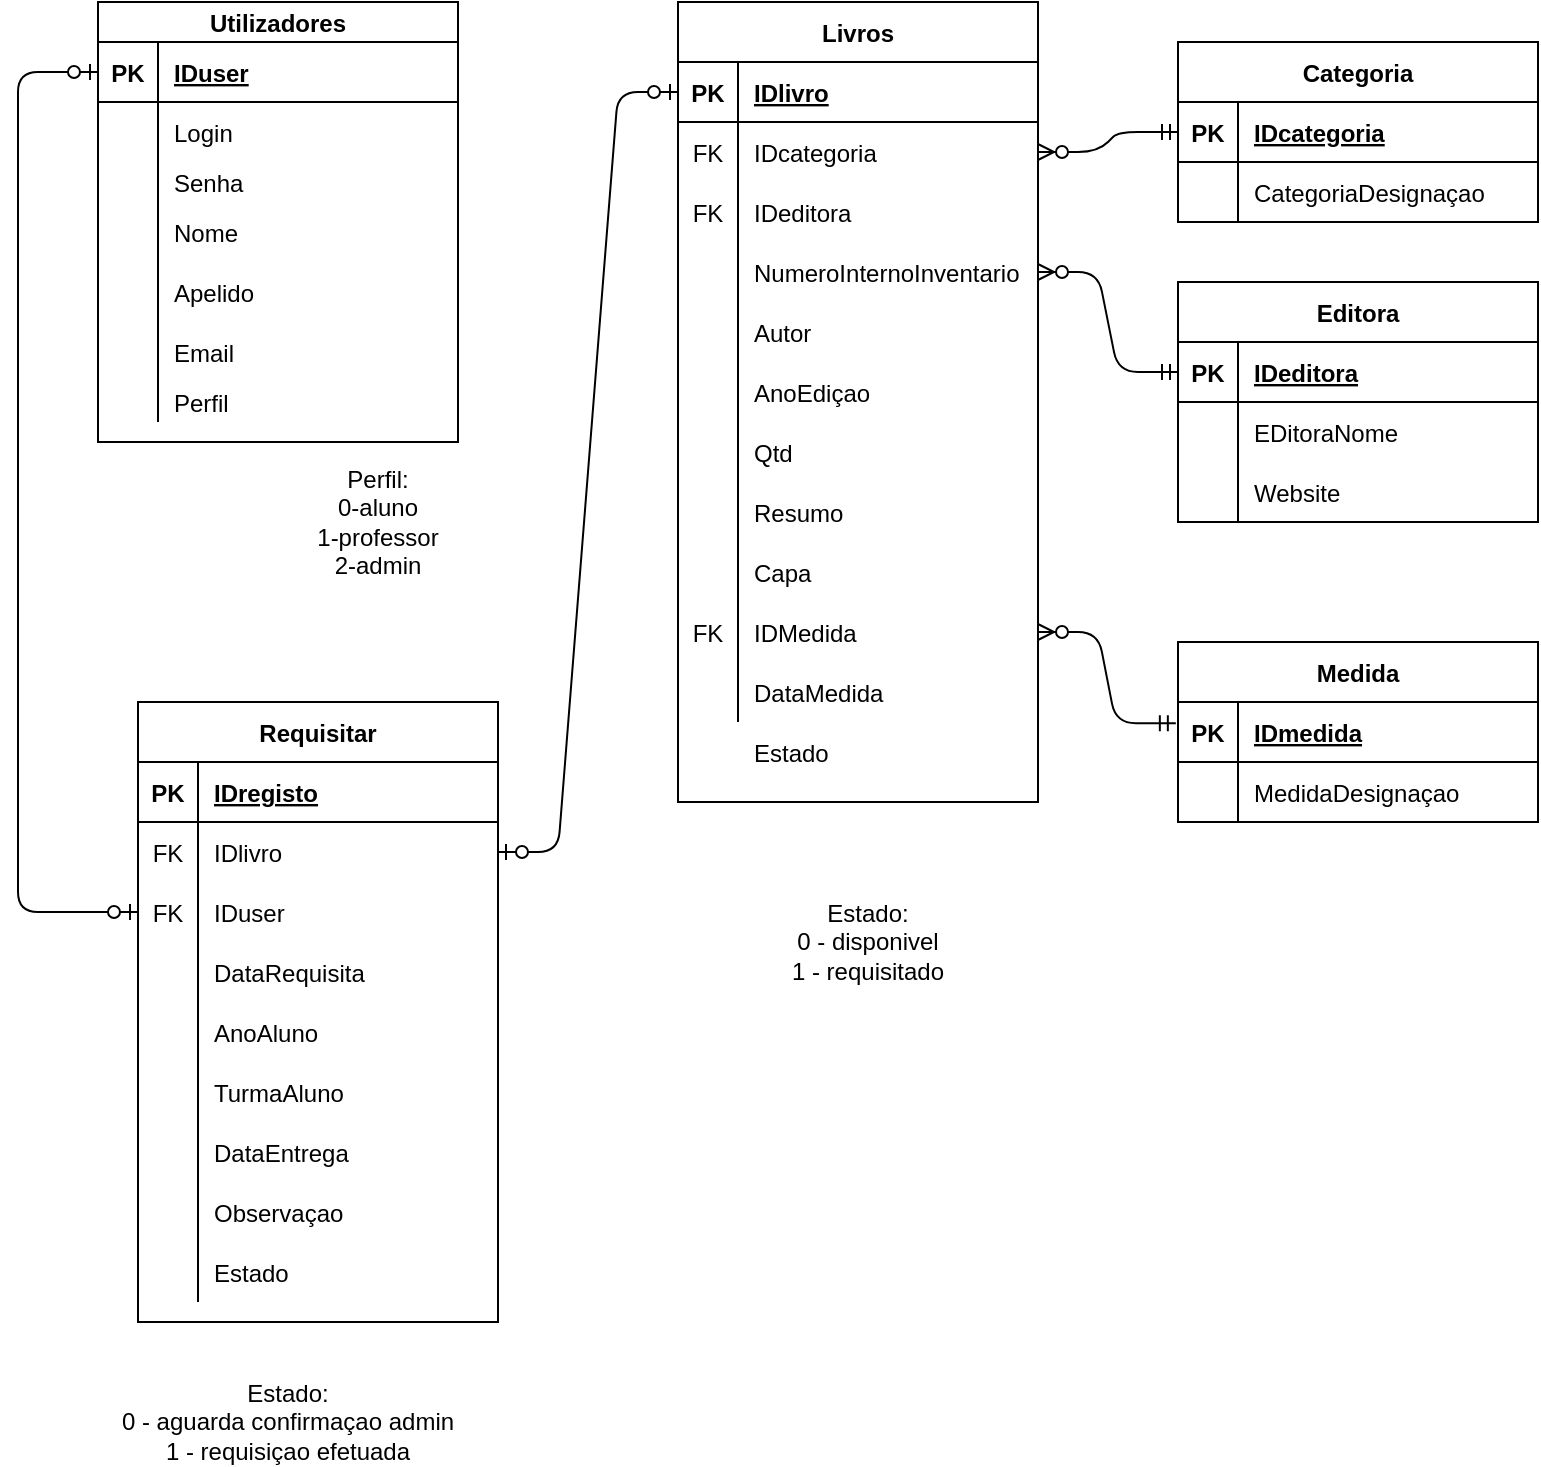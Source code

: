 <mxfile version="13.9.9" type="device"><diagram id="C9pRfW9cjT-qaVeJTtFu" name="Rodrigo"><mxGraphModel dx="1102" dy="621" grid="1" gridSize="10" guides="1" tooltips="1" connect="1" arrows="1" fold="1" page="1" pageScale="1" pageWidth="827" pageHeight="1169" math="0" shadow="0"><root><mxCell id="p4jIjoIQdUU2IrQ4gJnt-0"/><mxCell id="p4jIjoIQdUU2IrQ4gJnt-1" parent="p4jIjoIQdUU2IrQ4gJnt-0"/><mxCell id="aI4KzccvFt5znxDpp3hu-0" value="Utilizadores" style="shape=table;startSize=20;container=1;collapsible=1;childLayout=tableLayout;fixedRows=1;rowLines=0;fontStyle=1;align=center;resizeLast=1;" parent="p4jIjoIQdUU2IrQ4gJnt-1" vertex="1"><mxGeometry x="70" y="40" width="180" height="220" as="geometry"><mxRectangle x="110" y="80" width="60" height="30" as="alternateBounds"/></mxGeometry></mxCell><mxCell id="aI4KzccvFt5znxDpp3hu-1" value="" style="shape=partialRectangle;collapsible=0;dropTarget=0;pointerEvents=0;fillColor=none;top=0;left=0;bottom=1;right=0;points=[[0,0.5],[1,0.5]];portConstraint=eastwest;" parent="aI4KzccvFt5znxDpp3hu-0" vertex="1"><mxGeometry y="20" width="180" height="30" as="geometry"/></mxCell><mxCell id="aI4KzccvFt5znxDpp3hu-2" value="PK" style="shape=partialRectangle;connectable=0;fillColor=none;top=0;left=0;bottom=0;right=0;fontStyle=1;overflow=hidden;" parent="aI4KzccvFt5znxDpp3hu-1" vertex="1"><mxGeometry width="30" height="30" as="geometry"/></mxCell><mxCell id="aI4KzccvFt5znxDpp3hu-3" value="IDuser" style="shape=partialRectangle;connectable=0;fillColor=none;top=0;left=0;bottom=0;right=0;align=left;spacingLeft=6;fontStyle=5;overflow=hidden;" parent="aI4KzccvFt5znxDpp3hu-1" vertex="1"><mxGeometry x="30" width="150" height="30" as="geometry"/></mxCell><mxCell id="aI4KzccvFt5znxDpp3hu-4" value="" style="shape=partialRectangle;collapsible=0;dropTarget=0;pointerEvents=0;fillColor=none;top=0;left=0;bottom=0;right=0;points=[[0,0.5],[1,0.5]];portConstraint=eastwest;" parent="aI4KzccvFt5znxDpp3hu-0" vertex="1"><mxGeometry y="50" width="180" height="30" as="geometry"/></mxCell><mxCell id="aI4KzccvFt5znxDpp3hu-5" value="" style="shape=partialRectangle;connectable=0;fillColor=none;top=0;left=0;bottom=0;right=0;editable=1;overflow=hidden;" parent="aI4KzccvFt5znxDpp3hu-4" vertex="1"><mxGeometry width="30" height="30" as="geometry"/></mxCell><mxCell id="aI4KzccvFt5znxDpp3hu-6" value="Login" style="shape=partialRectangle;connectable=0;fillColor=none;top=0;left=0;bottom=0;right=0;align=left;spacingLeft=6;overflow=hidden;" parent="aI4KzccvFt5znxDpp3hu-4" vertex="1"><mxGeometry x="30" width="150" height="30" as="geometry"/></mxCell><mxCell id="aI4KzccvFt5znxDpp3hu-7" value="" style="shape=partialRectangle;collapsible=0;dropTarget=0;pointerEvents=0;fillColor=none;top=0;left=0;bottom=0;right=0;points=[[0,0.5],[1,0.5]];portConstraint=eastwest;" parent="aI4KzccvFt5znxDpp3hu-0" vertex="1"><mxGeometry y="80" width="180" height="20" as="geometry"/></mxCell><mxCell id="aI4KzccvFt5znxDpp3hu-8" value="" style="shape=partialRectangle;connectable=0;fillColor=none;top=0;left=0;bottom=0;right=0;editable=1;overflow=hidden;" parent="aI4KzccvFt5znxDpp3hu-7" vertex="1"><mxGeometry width="30" height="20" as="geometry"/></mxCell><mxCell id="aI4KzccvFt5znxDpp3hu-9" value="Senha" style="shape=partialRectangle;connectable=0;fillColor=none;top=0;left=0;bottom=0;right=0;align=left;spacingLeft=6;overflow=hidden;" parent="aI4KzccvFt5znxDpp3hu-7" vertex="1"><mxGeometry x="30" width="150" height="20" as="geometry"/></mxCell><mxCell id="aI4KzccvFt5znxDpp3hu-10" value="" style="shape=partialRectangle;collapsible=0;dropTarget=0;pointerEvents=0;fillColor=none;top=0;left=0;bottom=0;right=0;points=[[0,0.5],[1,0.5]];portConstraint=eastwest;" parent="aI4KzccvFt5znxDpp3hu-0" vertex="1"><mxGeometry y="100" width="180" height="30" as="geometry"/></mxCell><mxCell id="aI4KzccvFt5znxDpp3hu-11" value="" style="shape=partialRectangle;connectable=0;fillColor=none;top=0;left=0;bottom=0;right=0;editable=1;overflow=hidden;" parent="aI4KzccvFt5znxDpp3hu-10" vertex="1"><mxGeometry width="30" height="30" as="geometry"/></mxCell><mxCell id="aI4KzccvFt5znxDpp3hu-12" value="Nome" style="shape=partialRectangle;connectable=0;fillColor=none;top=0;left=0;bottom=0;right=0;align=left;spacingLeft=6;overflow=hidden;" parent="aI4KzccvFt5znxDpp3hu-10" vertex="1"><mxGeometry x="30" width="150" height="30" as="geometry"/></mxCell><mxCell id="aI4KzccvFt5znxDpp3hu-13" value="" style="shape=partialRectangle;collapsible=0;dropTarget=0;pointerEvents=0;fillColor=none;top=0;left=0;bottom=0;right=0;points=[[0,0.5],[1,0.5]];portConstraint=eastwest;" parent="aI4KzccvFt5znxDpp3hu-0" vertex="1"><mxGeometry y="130" width="180" height="30" as="geometry"/></mxCell><mxCell id="aI4KzccvFt5znxDpp3hu-14" value="" style="shape=partialRectangle;connectable=0;fillColor=none;top=0;left=0;bottom=0;right=0;editable=1;overflow=hidden;" parent="aI4KzccvFt5znxDpp3hu-13" vertex="1"><mxGeometry width="30" height="30" as="geometry"/></mxCell><mxCell id="aI4KzccvFt5znxDpp3hu-15" value="Apelido" style="shape=partialRectangle;connectable=0;fillColor=none;top=0;left=0;bottom=0;right=0;align=left;spacingLeft=6;overflow=hidden;" parent="aI4KzccvFt5znxDpp3hu-13" vertex="1"><mxGeometry x="30" width="150" height="30" as="geometry"/></mxCell><mxCell id="aI4KzccvFt5znxDpp3hu-16" value="" style="shape=partialRectangle;collapsible=0;dropTarget=0;pointerEvents=0;fillColor=none;top=0;left=0;bottom=0;right=0;points=[[0,0.5],[1,0.5]];portConstraint=eastwest;" parent="aI4KzccvFt5znxDpp3hu-0" vertex="1"><mxGeometry y="160" width="180" height="30" as="geometry"/></mxCell><mxCell id="aI4KzccvFt5znxDpp3hu-17" value="" style="shape=partialRectangle;connectable=0;fillColor=none;top=0;left=0;bottom=0;right=0;editable=1;overflow=hidden;" parent="aI4KzccvFt5znxDpp3hu-16" vertex="1"><mxGeometry width="30" height="30" as="geometry"/></mxCell><mxCell id="aI4KzccvFt5znxDpp3hu-18" value="Email" style="shape=partialRectangle;connectable=0;fillColor=none;top=0;left=0;bottom=0;right=0;align=left;spacingLeft=6;overflow=hidden;" parent="aI4KzccvFt5znxDpp3hu-16" vertex="1"><mxGeometry x="30" width="150" height="30" as="geometry"/></mxCell><mxCell id="aI4KzccvFt5znxDpp3hu-22" value="" style="shape=partialRectangle;collapsible=0;dropTarget=0;pointerEvents=0;fillColor=none;top=0;left=0;bottom=0;right=0;points=[[0,0.5],[1,0.5]];portConstraint=eastwest;" parent="aI4KzccvFt5znxDpp3hu-0" vertex="1"><mxGeometry y="190" width="180" height="20" as="geometry"/></mxCell><mxCell id="aI4KzccvFt5znxDpp3hu-23" value="" style="shape=partialRectangle;connectable=0;fillColor=none;top=0;left=0;bottom=0;right=0;editable=1;overflow=hidden;" parent="aI4KzccvFt5znxDpp3hu-22" vertex="1"><mxGeometry width="30" height="20" as="geometry"/></mxCell><mxCell id="aI4KzccvFt5znxDpp3hu-24" value="Perfil" style="shape=partialRectangle;connectable=0;fillColor=none;top=0;left=0;bottom=0;right=0;align=left;spacingLeft=6;overflow=hidden;" parent="aI4KzccvFt5znxDpp3hu-22" vertex="1"><mxGeometry x="30" width="150" height="20" as="geometry"/></mxCell><mxCell id="aI4KzccvFt5znxDpp3hu-25" value="Perfil:&lt;br&gt;0-aluno&lt;br&gt;1-professor&lt;br&gt;2-admin" style="text;html=1;strokeColor=none;fillColor=none;align=center;verticalAlign=middle;whiteSpace=wrap;rounded=0;" parent="p4jIjoIQdUU2IrQ4gJnt-1" vertex="1"><mxGeometry x="170" y="270" width="80" height="60" as="geometry"/></mxCell><mxCell id="aI4KzccvFt5znxDpp3hu-26" value="Livros" style="shape=table;startSize=30;container=1;collapsible=1;childLayout=tableLayout;fixedRows=1;rowLines=0;fontStyle=1;align=center;resizeLast=1;" parent="p4jIjoIQdUU2IrQ4gJnt-1" vertex="1"><mxGeometry x="360" y="40" width="180" height="400" as="geometry"/></mxCell><mxCell id="aI4KzccvFt5znxDpp3hu-27" value="" style="shape=partialRectangle;collapsible=0;dropTarget=0;pointerEvents=0;fillColor=none;top=0;left=0;bottom=1;right=0;points=[[0,0.5],[1,0.5]];portConstraint=eastwest;" parent="aI4KzccvFt5znxDpp3hu-26" vertex="1"><mxGeometry y="30" width="180" height="30" as="geometry"/></mxCell><mxCell id="aI4KzccvFt5znxDpp3hu-28" value="PK" style="shape=partialRectangle;connectable=0;fillColor=none;top=0;left=0;bottom=0;right=0;fontStyle=1;overflow=hidden;" parent="aI4KzccvFt5znxDpp3hu-27" vertex="1"><mxGeometry width="30" height="30" as="geometry"/></mxCell><mxCell id="aI4KzccvFt5znxDpp3hu-29" value="IDlivro" style="shape=partialRectangle;connectable=0;fillColor=none;top=0;left=0;bottom=0;right=0;align=left;spacingLeft=6;fontStyle=5;overflow=hidden;" parent="aI4KzccvFt5znxDpp3hu-27" vertex="1"><mxGeometry x="30" width="150" height="30" as="geometry"/></mxCell><mxCell id="aI4KzccvFt5znxDpp3hu-30" value="" style="shape=partialRectangle;collapsible=0;dropTarget=0;pointerEvents=0;fillColor=none;top=0;left=0;bottom=0;right=0;points=[[0,0.5],[1,0.5]];portConstraint=eastwest;" parent="aI4KzccvFt5znxDpp3hu-26" vertex="1"><mxGeometry y="60" width="180" height="30" as="geometry"/></mxCell><mxCell id="aI4KzccvFt5znxDpp3hu-31" value="FK" style="shape=partialRectangle;connectable=0;fillColor=none;top=0;left=0;bottom=0;right=0;editable=1;overflow=hidden;" parent="aI4KzccvFt5znxDpp3hu-30" vertex="1"><mxGeometry width="30" height="30" as="geometry"/></mxCell><mxCell id="aI4KzccvFt5znxDpp3hu-32" value="IDcategoria" style="shape=partialRectangle;connectable=0;fillColor=none;top=0;left=0;bottom=0;right=0;align=left;spacingLeft=6;overflow=hidden;" parent="aI4KzccvFt5znxDpp3hu-30" vertex="1"><mxGeometry x="30" width="150" height="30" as="geometry"/></mxCell><mxCell id="aI4KzccvFt5znxDpp3hu-120" value="" style="shape=partialRectangle;collapsible=0;dropTarget=0;pointerEvents=0;fillColor=none;top=0;left=0;bottom=0;right=0;points=[[0,0.5],[1,0.5]];portConstraint=eastwest;" parent="aI4KzccvFt5znxDpp3hu-26" vertex="1"><mxGeometry y="90" width="180" height="30" as="geometry"/></mxCell><mxCell id="aI4KzccvFt5znxDpp3hu-121" value="FK" style="shape=partialRectangle;connectable=0;fillColor=none;top=0;left=0;bottom=0;right=0;editable=1;overflow=hidden;" parent="aI4KzccvFt5znxDpp3hu-120" vertex="1"><mxGeometry width="30" height="30" as="geometry"/></mxCell><mxCell id="aI4KzccvFt5znxDpp3hu-122" value="IDeditora" style="shape=partialRectangle;connectable=0;fillColor=none;top=0;left=0;bottom=0;right=0;align=left;spacingLeft=6;overflow=hidden;" parent="aI4KzccvFt5znxDpp3hu-120" vertex="1"><mxGeometry x="30" width="150" height="30" as="geometry"/></mxCell><mxCell id="aI4KzccvFt5znxDpp3hu-36" value="" style="shape=partialRectangle;collapsible=0;dropTarget=0;pointerEvents=0;fillColor=none;top=0;left=0;bottom=0;right=0;points=[[0,0.5],[1,0.5]];portConstraint=eastwest;" parent="aI4KzccvFt5znxDpp3hu-26" vertex="1"><mxGeometry y="120" width="180" height="30" as="geometry"/></mxCell><mxCell id="aI4KzccvFt5znxDpp3hu-37" value="" style="shape=partialRectangle;connectable=0;fillColor=none;top=0;left=0;bottom=0;right=0;editable=1;overflow=hidden;" parent="aI4KzccvFt5znxDpp3hu-36" vertex="1"><mxGeometry width="30" height="30" as="geometry"/></mxCell><mxCell id="aI4KzccvFt5znxDpp3hu-38" value="NumeroInternoInventario" style="shape=partialRectangle;connectable=0;fillColor=none;top=0;left=0;bottom=0;right=0;align=left;spacingLeft=6;overflow=hidden;" parent="aI4KzccvFt5znxDpp3hu-36" vertex="1"><mxGeometry x="30" width="150" height="30" as="geometry"/></mxCell><mxCell id="aI4KzccvFt5znxDpp3hu-39" value="" style="shape=partialRectangle;collapsible=0;dropTarget=0;pointerEvents=0;fillColor=none;top=0;left=0;bottom=0;right=0;points=[[0,0.5],[1,0.5]];portConstraint=eastwest;" parent="aI4KzccvFt5znxDpp3hu-26" vertex="1"><mxGeometry y="150" width="180" height="30" as="geometry"/></mxCell><mxCell id="aI4KzccvFt5znxDpp3hu-40" value="" style="shape=partialRectangle;connectable=0;fillColor=none;top=0;left=0;bottom=0;right=0;editable=1;overflow=hidden;" parent="aI4KzccvFt5znxDpp3hu-39" vertex="1"><mxGeometry width="30" height="30" as="geometry"/></mxCell><mxCell id="aI4KzccvFt5znxDpp3hu-41" value="Autor" style="shape=partialRectangle;connectable=0;fillColor=none;top=0;left=0;bottom=0;right=0;align=left;spacingLeft=6;overflow=hidden;" parent="aI4KzccvFt5znxDpp3hu-39" vertex="1"><mxGeometry x="30" width="150" height="30" as="geometry"/></mxCell><mxCell id="aI4KzccvFt5znxDpp3hu-42" value="" style="shape=partialRectangle;collapsible=0;dropTarget=0;pointerEvents=0;fillColor=none;top=0;left=0;bottom=0;right=0;points=[[0,0.5],[1,0.5]];portConstraint=eastwest;" parent="aI4KzccvFt5znxDpp3hu-26" vertex="1"><mxGeometry y="180" width="180" height="30" as="geometry"/></mxCell><mxCell id="aI4KzccvFt5znxDpp3hu-43" value="" style="shape=partialRectangle;connectable=0;fillColor=none;top=0;left=0;bottom=0;right=0;editable=1;overflow=hidden;" parent="aI4KzccvFt5znxDpp3hu-42" vertex="1"><mxGeometry width="30" height="30" as="geometry"/></mxCell><mxCell id="aI4KzccvFt5znxDpp3hu-44" value="AnoEdiçao" style="shape=partialRectangle;connectable=0;fillColor=none;top=0;left=0;bottom=0;right=0;align=left;spacingLeft=6;overflow=hidden;" parent="aI4KzccvFt5znxDpp3hu-42" vertex="1"><mxGeometry x="30" width="150" height="30" as="geometry"/></mxCell><mxCell id="aI4KzccvFt5znxDpp3hu-45" value="" style="shape=partialRectangle;collapsible=0;dropTarget=0;pointerEvents=0;fillColor=none;top=0;left=0;bottom=0;right=0;points=[[0,0.5],[1,0.5]];portConstraint=eastwest;" parent="aI4KzccvFt5znxDpp3hu-26" vertex="1"><mxGeometry y="210" width="180" height="30" as="geometry"/></mxCell><mxCell id="aI4KzccvFt5znxDpp3hu-46" value="" style="shape=partialRectangle;connectable=0;fillColor=none;top=0;left=0;bottom=0;right=0;editable=1;overflow=hidden;" parent="aI4KzccvFt5znxDpp3hu-45" vertex="1"><mxGeometry width="30" height="30" as="geometry"/></mxCell><mxCell id="aI4KzccvFt5znxDpp3hu-47" value="Qtd" style="shape=partialRectangle;connectable=0;fillColor=none;top=0;left=0;bottom=0;right=0;align=left;spacingLeft=6;overflow=hidden;" parent="aI4KzccvFt5znxDpp3hu-45" vertex="1"><mxGeometry x="30" width="150" height="30" as="geometry"/></mxCell><mxCell id="aI4KzccvFt5znxDpp3hu-48" value="" style="shape=partialRectangle;collapsible=0;dropTarget=0;pointerEvents=0;fillColor=none;top=0;left=0;bottom=0;right=0;points=[[0,0.5],[1,0.5]];portConstraint=eastwest;" parent="aI4KzccvFt5znxDpp3hu-26" vertex="1"><mxGeometry y="240" width="180" height="30" as="geometry"/></mxCell><mxCell id="aI4KzccvFt5znxDpp3hu-49" value="" style="shape=partialRectangle;connectable=0;fillColor=none;top=0;left=0;bottom=0;right=0;editable=1;overflow=hidden;" parent="aI4KzccvFt5znxDpp3hu-48" vertex="1"><mxGeometry width="30" height="30" as="geometry"/></mxCell><mxCell id="aI4KzccvFt5znxDpp3hu-50" value="Resumo" style="shape=partialRectangle;connectable=0;fillColor=none;top=0;left=0;bottom=0;right=0;align=left;spacingLeft=6;overflow=hidden;" parent="aI4KzccvFt5znxDpp3hu-48" vertex="1"><mxGeometry x="30" width="150" height="30" as="geometry"/></mxCell><mxCell id="aI4KzccvFt5znxDpp3hu-51" value="" style="shape=partialRectangle;collapsible=0;dropTarget=0;pointerEvents=0;fillColor=none;top=0;left=0;bottom=0;right=0;points=[[0,0.5],[1,0.5]];portConstraint=eastwest;" parent="aI4KzccvFt5znxDpp3hu-26" vertex="1"><mxGeometry y="270" width="180" height="30" as="geometry"/></mxCell><mxCell id="aI4KzccvFt5znxDpp3hu-52" value="" style="shape=partialRectangle;connectable=0;fillColor=none;top=0;left=0;bottom=0;right=0;editable=1;overflow=hidden;" parent="aI4KzccvFt5znxDpp3hu-51" vertex="1"><mxGeometry width="30" height="30" as="geometry"/></mxCell><mxCell id="aI4KzccvFt5znxDpp3hu-53" value="Capa" style="shape=partialRectangle;connectable=0;fillColor=none;top=0;left=0;bottom=0;right=0;align=left;spacingLeft=6;overflow=hidden;" parent="aI4KzccvFt5znxDpp3hu-51" vertex="1"><mxGeometry x="30" width="150" height="30" as="geometry"/></mxCell><mxCell id="aI4KzccvFt5znxDpp3hu-54" value="" style="shape=partialRectangle;collapsible=0;dropTarget=0;pointerEvents=0;fillColor=none;top=0;left=0;bottom=0;right=0;points=[[0,0.5],[1,0.5]];portConstraint=eastwest;" parent="aI4KzccvFt5znxDpp3hu-26" vertex="1"><mxGeometry y="300" width="180" height="30" as="geometry"/></mxCell><mxCell id="aI4KzccvFt5znxDpp3hu-55" value="FK" style="shape=partialRectangle;connectable=0;fillColor=none;top=0;left=0;bottom=0;right=0;editable=1;overflow=hidden;" parent="aI4KzccvFt5znxDpp3hu-54" vertex="1"><mxGeometry width="30" height="30" as="geometry"/></mxCell><mxCell id="aI4KzccvFt5znxDpp3hu-56" value="IDMedida" style="shape=partialRectangle;connectable=0;fillColor=none;top=0;left=0;bottom=0;right=0;align=left;spacingLeft=6;overflow=hidden;" parent="aI4KzccvFt5znxDpp3hu-54" vertex="1"><mxGeometry x="30" width="150" height="30" as="geometry"/></mxCell><mxCell id="aI4KzccvFt5znxDpp3hu-57" value="" style="shape=partialRectangle;collapsible=0;dropTarget=0;pointerEvents=0;fillColor=none;top=0;left=0;bottom=0;right=0;points=[[0,0.5],[1,0.5]];portConstraint=eastwest;" parent="aI4KzccvFt5znxDpp3hu-26" vertex="1"><mxGeometry y="330" width="180" height="30" as="geometry"/></mxCell><mxCell id="aI4KzccvFt5znxDpp3hu-58" value="" style="shape=partialRectangle;connectable=0;fillColor=none;top=0;left=0;bottom=0;right=0;editable=1;overflow=hidden;" parent="aI4KzccvFt5znxDpp3hu-57" vertex="1"><mxGeometry width="30" height="30" as="geometry"/></mxCell><mxCell id="aI4KzccvFt5znxDpp3hu-59" value="DataMedida" style="shape=partialRectangle;connectable=0;fillColor=none;top=0;left=0;bottom=0;right=0;align=left;spacingLeft=6;overflow=hidden;" parent="aI4KzccvFt5znxDpp3hu-57" vertex="1"><mxGeometry x="30" width="150" height="30" as="geometry"/></mxCell><mxCell id="aI4KzccvFt5znxDpp3hu-60" value="Medida" style="shape=table;startSize=30;container=1;collapsible=1;childLayout=tableLayout;fixedRows=1;rowLines=0;fontStyle=1;align=center;resizeLast=1;" parent="p4jIjoIQdUU2IrQ4gJnt-1" vertex="1"><mxGeometry x="610" y="360" width="180" height="90" as="geometry"/></mxCell><mxCell id="aI4KzccvFt5znxDpp3hu-61" value="" style="shape=partialRectangle;collapsible=0;dropTarget=0;pointerEvents=0;fillColor=none;top=0;left=0;bottom=1;right=0;points=[[0,0.5],[1,0.5]];portConstraint=eastwest;" parent="aI4KzccvFt5znxDpp3hu-60" vertex="1"><mxGeometry y="30" width="180" height="30" as="geometry"/></mxCell><mxCell id="aI4KzccvFt5znxDpp3hu-62" value="PK" style="shape=partialRectangle;connectable=0;fillColor=none;top=0;left=0;bottom=0;right=0;fontStyle=1;overflow=hidden;" parent="aI4KzccvFt5znxDpp3hu-61" vertex="1"><mxGeometry width="30" height="30" as="geometry"/></mxCell><mxCell id="aI4KzccvFt5znxDpp3hu-63" value="IDmedida" style="shape=partialRectangle;connectable=0;fillColor=none;top=0;left=0;bottom=0;right=0;align=left;spacingLeft=6;fontStyle=5;overflow=hidden;" parent="aI4KzccvFt5znxDpp3hu-61" vertex="1"><mxGeometry x="30" width="150" height="30" as="geometry"/></mxCell><mxCell id="aI4KzccvFt5znxDpp3hu-64" value="" style="shape=partialRectangle;collapsible=0;dropTarget=0;pointerEvents=0;fillColor=none;top=0;left=0;bottom=0;right=0;points=[[0,0.5],[1,0.5]];portConstraint=eastwest;" parent="aI4KzccvFt5znxDpp3hu-60" vertex="1"><mxGeometry y="60" width="180" height="30" as="geometry"/></mxCell><mxCell id="aI4KzccvFt5znxDpp3hu-65" value="" style="shape=partialRectangle;connectable=0;fillColor=none;top=0;left=0;bottom=0;right=0;editable=1;overflow=hidden;" parent="aI4KzccvFt5znxDpp3hu-64" vertex="1"><mxGeometry width="30" height="30" as="geometry"/></mxCell><mxCell id="aI4KzccvFt5znxDpp3hu-66" value="MedidaDesignaçao" style="shape=partialRectangle;connectable=0;fillColor=none;top=0;left=0;bottom=0;right=0;align=left;spacingLeft=6;overflow=hidden;" parent="aI4KzccvFt5znxDpp3hu-64" vertex="1"><mxGeometry x="30" width="150" height="30" as="geometry"/></mxCell><mxCell id="aI4KzccvFt5znxDpp3hu-74" value="" style="edgeStyle=entityRelationEdgeStyle;fontSize=12;html=1;endArrow=ERmandOne;startArrow=ERzeroToMany;entryX=-0.006;entryY=0.354;entryDx=0;entryDy=0;entryPerimeter=0;exitX=1;exitY=0.5;exitDx=0;exitDy=0;startFill=1;" parent="p4jIjoIQdUU2IrQ4gJnt-1" source="aI4KzccvFt5znxDpp3hu-54" target="aI4KzccvFt5znxDpp3hu-61" edge="1"><mxGeometry width="100" height="100" relative="1" as="geometry"><mxPoint x="610" y="340" as="sourcePoint"/><mxPoint x="710" y="240" as="targetPoint"/></mxGeometry></mxCell><mxCell id="aI4KzccvFt5znxDpp3hu-75" value="Categoria" style="shape=table;startSize=30;container=1;collapsible=1;childLayout=tableLayout;fixedRows=1;rowLines=0;fontStyle=1;align=center;resizeLast=1;" parent="p4jIjoIQdUU2IrQ4gJnt-1" vertex="1"><mxGeometry x="610" y="60" width="180" height="90" as="geometry"/></mxCell><mxCell id="aI4KzccvFt5znxDpp3hu-76" value="" style="shape=partialRectangle;collapsible=0;dropTarget=0;pointerEvents=0;fillColor=none;top=0;left=0;bottom=1;right=0;points=[[0,0.5],[1,0.5]];portConstraint=eastwest;" parent="aI4KzccvFt5znxDpp3hu-75" vertex="1"><mxGeometry y="30" width="180" height="30" as="geometry"/></mxCell><mxCell id="aI4KzccvFt5znxDpp3hu-77" value="PK" style="shape=partialRectangle;connectable=0;fillColor=none;top=0;left=0;bottom=0;right=0;fontStyle=1;overflow=hidden;" parent="aI4KzccvFt5znxDpp3hu-76" vertex="1"><mxGeometry width="30" height="30" as="geometry"/></mxCell><mxCell id="aI4KzccvFt5znxDpp3hu-78" value="IDcategoria" style="shape=partialRectangle;connectable=0;fillColor=none;top=0;left=0;bottom=0;right=0;align=left;spacingLeft=6;fontStyle=5;overflow=hidden;" parent="aI4KzccvFt5znxDpp3hu-76" vertex="1"><mxGeometry x="30" width="150" height="30" as="geometry"/></mxCell><mxCell id="aI4KzccvFt5znxDpp3hu-79" value="" style="shape=partialRectangle;collapsible=0;dropTarget=0;pointerEvents=0;fillColor=none;top=0;left=0;bottom=0;right=0;points=[[0,0.5],[1,0.5]];portConstraint=eastwest;" parent="aI4KzccvFt5znxDpp3hu-75" vertex="1"><mxGeometry y="60" width="180" height="30" as="geometry"/></mxCell><mxCell id="aI4KzccvFt5znxDpp3hu-80" value="" style="shape=partialRectangle;connectable=0;fillColor=none;top=0;left=0;bottom=0;right=0;editable=1;overflow=hidden;" parent="aI4KzccvFt5znxDpp3hu-79" vertex="1"><mxGeometry width="30" height="30" as="geometry"/></mxCell><mxCell id="aI4KzccvFt5znxDpp3hu-81" value="CategoriaDesignaçao" style="shape=partialRectangle;connectable=0;fillColor=none;top=0;left=0;bottom=0;right=0;align=left;spacingLeft=6;overflow=hidden;" parent="aI4KzccvFt5znxDpp3hu-79" vertex="1"><mxGeometry x="30" width="150" height="30" as="geometry"/></mxCell><mxCell id="aI4KzccvFt5znxDpp3hu-82" value="" style="edgeStyle=entityRelationEdgeStyle;fontSize=12;html=1;endArrow=ERmandOne;startArrow=ERzeroToMany;entryX=0;entryY=0.5;entryDx=0;entryDy=0;exitX=1;exitY=0.5;exitDx=0;exitDy=0;startFill=1;" parent="p4jIjoIQdUU2IrQ4gJnt-1" source="aI4KzccvFt5znxDpp3hu-30" target="aI4KzccvFt5znxDpp3hu-76" edge="1"><mxGeometry width="100" height="100" relative="1" as="geometry"><mxPoint x="541.08" y="214.38" as="sourcePoint"/><mxPoint x="610.0" y="140" as="targetPoint"/></mxGeometry></mxCell><mxCell id="aI4KzccvFt5znxDpp3hu-83" value="Editora" style="shape=table;startSize=30;container=1;collapsible=1;childLayout=tableLayout;fixedRows=1;rowLines=0;fontStyle=1;align=center;resizeLast=1;" parent="p4jIjoIQdUU2IrQ4gJnt-1" vertex="1"><mxGeometry x="610" y="180" width="180" height="120" as="geometry"/></mxCell><mxCell id="aI4KzccvFt5znxDpp3hu-84" value="" style="shape=partialRectangle;collapsible=0;dropTarget=0;pointerEvents=0;fillColor=none;top=0;left=0;bottom=1;right=0;points=[[0,0.5],[1,0.5]];portConstraint=eastwest;" parent="aI4KzccvFt5znxDpp3hu-83" vertex="1"><mxGeometry y="30" width="180" height="30" as="geometry"/></mxCell><mxCell id="aI4KzccvFt5znxDpp3hu-85" value="PK" style="shape=partialRectangle;connectable=0;fillColor=none;top=0;left=0;bottom=0;right=0;fontStyle=1;overflow=hidden;" parent="aI4KzccvFt5znxDpp3hu-84" vertex="1"><mxGeometry width="30" height="30" as="geometry"/></mxCell><mxCell id="aI4KzccvFt5znxDpp3hu-86" value="IDeditora" style="shape=partialRectangle;connectable=0;fillColor=none;top=0;left=0;bottom=0;right=0;align=left;spacingLeft=6;fontStyle=5;overflow=hidden;" parent="aI4KzccvFt5znxDpp3hu-84" vertex="1"><mxGeometry x="30" width="150" height="30" as="geometry"/></mxCell><mxCell id="aI4KzccvFt5znxDpp3hu-87" value="" style="shape=partialRectangle;collapsible=0;dropTarget=0;pointerEvents=0;fillColor=none;top=0;left=0;bottom=0;right=0;points=[[0,0.5],[1,0.5]];portConstraint=eastwest;" parent="aI4KzccvFt5znxDpp3hu-83" vertex="1"><mxGeometry y="60" width="180" height="30" as="geometry"/></mxCell><mxCell id="aI4KzccvFt5znxDpp3hu-88" value="" style="shape=partialRectangle;connectable=0;fillColor=none;top=0;left=0;bottom=0;right=0;editable=1;overflow=hidden;" parent="aI4KzccvFt5znxDpp3hu-87" vertex="1"><mxGeometry width="30" height="30" as="geometry"/></mxCell><mxCell id="aI4KzccvFt5znxDpp3hu-89" value="EDitoraNome" style="shape=partialRectangle;connectable=0;fillColor=none;top=0;left=0;bottom=0;right=0;align=left;spacingLeft=6;overflow=hidden;" parent="aI4KzccvFt5znxDpp3hu-87" vertex="1"><mxGeometry x="30" width="150" height="30" as="geometry"/></mxCell><mxCell id="aI4KzccvFt5znxDpp3hu-90" value="" style="shape=partialRectangle;collapsible=0;dropTarget=0;pointerEvents=0;fillColor=none;top=0;left=0;bottom=0;right=0;points=[[0,0.5],[1,0.5]];portConstraint=eastwest;" parent="aI4KzccvFt5znxDpp3hu-83" vertex="1"><mxGeometry y="90" width="180" height="30" as="geometry"/></mxCell><mxCell id="aI4KzccvFt5znxDpp3hu-91" value="" style="shape=partialRectangle;connectable=0;fillColor=none;top=0;left=0;bottom=0;right=0;editable=1;overflow=hidden;" parent="aI4KzccvFt5znxDpp3hu-90" vertex="1"><mxGeometry width="30" height="30" as="geometry"/></mxCell><mxCell id="aI4KzccvFt5znxDpp3hu-92" value="Website" style="shape=partialRectangle;connectable=0;fillColor=none;top=0;left=0;bottom=0;right=0;align=left;spacingLeft=6;overflow=hidden;" parent="aI4KzccvFt5znxDpp3hu-90" vertex="1"><mxGeometry x="30" width="150" height="30" as="geometry"/></mxCell><mxCell id="aI4KzccvFt5znxDpp3hu-93" value="" style="edgeStyle=entityRelationEdgeStyle;fontSize=12;html=1;endArrow=ERmandOne;startArrow=ERzeroToMany;entryX=0;entryY=0.5;entryDx=0;entryDy=0;exitX=1;exitY=0.5;exitDx=0;exitDy=0;startFill=1;" parent="p4jIjoIQdUU2IrQ4gJnt-1" target="aI4KzccvFt5znxDpp3hu-84" edge="1"><mxGeometry width="100" height="100" relative="1" as="geometry"><mxPoint x="540" y="175" as="sourcePoint"/><mxPoint x="580" y="235" as="targetPoint"/></mxGeometry></mxCell><mxCell id="aI4KzccvFt5znxDpp3hu-94" value="Requisitar" style="shape=table;startSize=30;container=1;collapsible=1;childLayout=tableLayout;fixedRows=1;rowLines=0;fontStyle=1;align=center;resizeLast=1;" parent="p4jIjoIQdUU2IrQ4gJnt-1" vertex="1"><mxGeometry x="90" y="390" width="180" height="310" as="geometry"/></mxCell><mxCell id="aI4KzccvFt5znxDpp3hu-95" value="" style="shape=partialRectangle;collapsible=0;dropTarget=0;pointerEvents=0;fillColor=none;top=0;left=0;bottom=1;right=0;points=[[0,0.5],[1,0.5]];portConstraint=eastwest;" parent="aI4KzccvFt5znxDpp3hu-94" vertex="1"><mxGeometry y="30" width="180" height="30" as="geometry"/></mxCell><mxCell id="aI4KzccvFt5znxDpp3hu-96" value="PK" style="shape=partialRectangle;connectable=0;fillColor=none;top=0;left=0;bottom=0;right=0;fontStyle=1;overflow=hidden;" parent="aI4KzccvFt5znxDpp3hu-95" vertex="1"><mxGeometry width="30" height="30" as="geometry"/></mxCell><mxCell id="aI4KzccvFt5znxDpp3hu-97" value="IDregisto" style="shape=partialRectangle;connectable=0;fillColor=none;top=0;left=0;bottom=0;right=0;align=left;spacingLeft=6;fontStyle=5;overflow=hidden;" parent="aI4KzccvFt5znxDpp3hu-95" vertex="1"><mxGeometry x="30" width="150" height="30" as="geometry"/></mxCell><mxCell id="aI4KzccvFt5znxDpp3hu-98" value="" style="shape=partialRectangle;collapsible=0;dropTarget=0;pointerEvents=0;fillColor=none;top=0;left=0;bottom=0;right=0;points=[[0,0.5],[1,0.5]];portConstraint=eastwest;" parent="aI4KzccvFt5znxDpp3hu-94" vertex="1"><mxGeometry y="60" width="180" height="30" as="geometry"/></mxCell><mxCell id="aI4KzccvFt5znxDpp3hu-99" value="FK" style="shape=partialRectangle;connectable=0;fillColor=none;top=0;left=0;bottom=0;right=0;editable=1;overflow=hidden;" parent="aI4KzccvFt5znxDpp3hu-98" vertex="1"><mxGeometry width="30" height="30" as="geometry"/></mxCell><mxCell id="aI4KzccvFt5znxDpp3hu-100" value="IDlivro" style="shape=partialRectangle;connectable=0;fillColor=none;top=0;left=0;bottom=0;right=0;align=left;spacingLeft=6;overflow=hidden;" parent="aI4KzccvFt5znxDpp3hu-98" vertex="1"><mxGeometry x="30" width="150" height="30" as="geometry"/></mxCell><mxCell id="aI4KzccvFt5znxDpp3hu-101" value="" style="shape=partialRectangle;collapsible=0;dropTarget=0;pointerEvents=0;fillColor=none;top=0;left=0;bottom=0;right=0;points=[[0,0.5],[1,0.5]];portConstraint=eastwest;" parent="aI4KzccvFt5znxDpp3hu-94" vertex="1"><mxGeometry y="90" width="180" height="30" as="geometry"/></mxCell><mxCell id="aI4KzccvFt5znxDpp3hu-102" value="FK" style="shape=partialRectangle;connectable=0;fillColor=none;top=0;left=0;bottom=0;right=0;editable=1;overflow=hidden;" parent="aI4KzccvFt5znxDpp3hu-101" vertex="1"><mxGeometry width="30" height="30" as="geometry"/></mxCell><mxCell id="aI4KzccvFt5znxDpp3hu-103" value="IDuser" style="shape=partialRectangle;connectable=0;fillColor=none;top=0;left=0;bottom=0;right=0;align=left;spacingLeft=6;overflow=hidden;" parent="aI4KzccvFt5znxDpp3hu-101" vertex="1"><mxGeometry x="30" width="150" height="30" as="geometry"/></mxCell><mxCell id="aI4KzccvFt5znxDpp3hu-104" value="" style="shape=partialRectangle;collapsible=0;dropTarget=0;pointerEvents=0;fillColor=none;top=0;left=0;bottom=0;right=0;points=[[0,0.5],[1,0.5]];portConstraint=eastwest;" parent="aI4KzccvFt5znxDpp3hu-94" vertex="1"><mxGeometry y="120" width="180" height="30" as="geometry"/></mxCell><mxCell id="aI4KzccvFt5znxDpp3hu-105" value="" style="shape=partialRectangle;connectable=0;fillColor=none;top=0;left=0;bottom=0;right=0;editable=1;overflow=hidden;" parent="aI4KzccvFt5znxDpp3hu-104" vertex="1"><mxGeometry width="30" height="30" as="geometry"/></mxCell><mxCell id="aI4KzccvFt5znxDpp3hu-106" value="DataRequisita" style="shape=partialRectangle;connectable=0;fillColor=none;top=0;left=0;bottom=0;right=0;align=left;spacingLeft=6;overflow=hidden;" parent="aI4KzccvFt5znxDpp3hu-104" vertex="1"><mxGeometry x="30" width="150" height="30" as="geometry"/></mxCell><mxCell id="aI4KzccvFt5znxDpp3hu-107" value="" style="shape=partialRectangle;collapsible=0;dropTarget=0;pointerEvents=0;fillColor=none;top=0;left=0;bottom=0;right=0;points=[[0,0.5],[1,0.5]];portConstraint=eastwest;" parent="aI4KzccvFt5znxDpp3hu-94" vertex="1"><mxGeometry y="150" width="180" height="30" as="geometry"/></mxCell><mxCell id="aI4KzccvFt5znxDpp3hu-108" value="" style="shape=partialRectangle;connectable=0;fillColor=none;top=0;left=0;bottom=0;right=0;editable=1;overflow=hidden;" parent="aI4KzccvFt5znxDpp3hu-107" vertex="1"><mxGeometry width="30" height="30" as="geometry"/></mxCell><mxCell id="aI4KzccvFt5znxDpp3hu-109" value="AnoAluno" style="shape=partialRectangle;connectable=0;fillColor=none;top=0;left=0;bottom=0;right=0;align=left;spacingLeft=6;overflow=hidden;" parent="aI4KzccvFt5znxDpp3hu-107" vertex="1"><mxGeometry x="30" width="150" height="30" as="geometry"/></mxCell><mxCell id="aI4KzccvFt5znxDpp3hu-110" value="" style="shape=partialRectangle;collapsible=0;dropTarget=0;pointerEvents=0;fillColor=none;top=0;left=0;bottom=0;right=0;points=[[0,0.5],[1,0.5]];portConstraint=eastwest;" parent="aI4KzccvFt5znxDpp3hu-94" vertex="1"><mxGeometry y="180" width="180" height="30" as="geometry"/></mxCell><mxCell id="aI4KzccvFt5znxDpp3hu-111" value="" style="shape=partialRectangle;connectable=0;fillColor=none;top=0;left=0;bottom=0;right=0;editable=1;overflow=hidden;" parent="aI4KzccvFt5znxDpp3hu-110" vertex="1"><mxGeometry width="30" height="30" as="geometry"/></mxCell><mxCell id="aI4KzccvFt5znxDpp3hu-112" value="TurmaAluno" style="shape=partialRectangle;connectable=0;fillColor=none;top=0;left=0;bottom=0;right=0;align=left;spacingLeft=6;overflow=hidden;" parent="aI4KzccvFt5znxDpp3hu-110" vertex="1"><mxGeometry x="30" width="150" height="30" as="geometry"/></mxCell><mxCell id="aI4KzccvFt5znxDpp3hu-113" value="" style="shape=partialRectangle;collapsible=0;dropTarget=0;pointerEvents=0;fillColor=none;top=0;left=0;bottom=0;right=0;points=[[0,0.5],[1,0.5]];portConstraint=eastwest;" parent="aI4KzccvFt5znxDpp3hu-94" vertex="1"><mxGeometry y="210" width="180" height="30" as="geometry"/></mxCell><mxCell id="aI4KzccvFt5znxDpp3hu-114" value="" style="shape=partialRectangle;connectable=0;fillColor=none;top=0;left=0;bottom=0;right=0;editable=1;overflow=hidden;" parent="aI4KzccvFt5znxDpp3hu-113" vertex="1"><mxGeometry width="30" height="30" as="geometry"/></mxCell><mxCell id="aI4KzccvFt5znxDpp3hu-115" value="DataEntrega" style="shape=partialRectangle;connectable=0;fillColor=none;top=0;left=0;bottom=0;right=0;align=left;spacingLeft=6;overflow=hidden;" parent="aI4KzccvFt5znxDpp3hu-113" vertex="1"><mxGeometry x="30" width="150" height="30" as="geometry"/></mxCell><mxCell id="aI4KzccvFt5znxDpp3hu-116" value="" style="shape=partialRectangle;collapsible=0;dropTarget=0;pointerEvents=0;fillColor=none;top=0;left=0;bottom=0;right=0;points=[[0,0.5],[1,0.5]];portConstraint=eastwest;" parent="aI4KzccvFt5znxDpp3hu-94" vertex="1"><mxGeometry y="240" width="180" height="30" as="geometry"/></mxCell><mxCell id="aI4KzccvFt5znxDpp3hu-117" value="" style="shape=partialRectangle;connectable=0;fillColor=none;top=0;left=0;bottom=0;right=0;editable=1;overflow=hidden;" parent="aI4KzccvFt5znxDpp3hu-116" vertex="1"><mxGeometry width="30" height="30" as="geometry"/></mxCell><mxCell id="aI4KzccvFt5znxDpp3hu-118" value="Observaçao" style="shape=partialRectangle;connectable=0;fillColor=none;top=0;left=0;bottom=0;right=0;align=left;spacingLeft=6;overflow=hidden;" parent="aI4KzccvFt5znxDpp3hu-116" vertex="1"><mxGeometry x="30" width="150" height="30" as="geometry"/></mxCell><mxCell id="aI4KzccvFt5znxDpp3hu-170" value="" style="shape=partialRectangle;collapsible=0;dropTarget=0;pointerEvents=0;fillColor=none;top=0;left=0;bottom=0;right=0;points=[[0,0.5],[1,0.5]];portConstraint=eastwest;" parent="aI4KzccvFt5znxDpp3hu-94" vertex="1"><mxGeometry y="270" width="180" height="30" as="geometry"/></mxCell><mxCell id="aI4KzccvFt5znxDpp3hu-171" value="" style="shape=partialRectangle;connectable=0;fillColor=none;top=0;left=0;bottom=0;right=0;editable=1;overflow=hidden;" parent="aI4KzccvFt5znxDpp3hu-170" vertex="1"><mxGeometry width="30" height="30" as="geometry"/></mxCell><mxCell id="aI4KzccvFt5znxDpp3hu-172" value="Estado" style="shape=partialRectangle;connectable=0;fillColor=none;top=0;left=0;bottom=0;right=0;align=left;spacingLeft=6;overflow=hidden;" parent="aI4KzccvFt5znxDpp3hu-170" vertex="1"><mxGeometry x="30" width="150" height="30" as="geometry"/></mxCell><mxCell id="aI4KzccvFt5znxDpp3hu-119" value="" style="edgeStyle=entityRelationEdgeStyle;fontSize=12;html=1;endArrow=ERzeroToOne;startArrow=ERzeroToOne;entryX=0;entryY=0.5;entryDx=0;entryDy=0;exitX=1;exitY=0.5;exitDx=0;exitDy=0;startFill=1;endFill=1;" parent="p4jIjoIQdUU2IrQ4gJnt-1" source="aI4KzccvFt5znxDpp3hu-98" target="aI4KzccvFt5znxDpp3hu-27" edge="1"><mxGeometry width="100" height="100" relative="1" as="geometry"><mxPoint x="270" y="280" as="sourcePoint"/><mxPoint x="340" y="360" as="targetPoint"/></mxGeometry></mxCell><mxCell id="aI4KzccvFt5znxDpp3hu-125" value="" style="edgeStyle=orthogonalEdgeStyle;fontSize=12;html=1;endArrow=ERzeroToOne;endFill=1;entryX=0;entryY=0.5;entryDx=0;entryDy=0;exitX=0;exitY=0.5;exitDx=0;exitDy=0;startArrow=ERzeroToOne;startFill=1;" parent="p4jIjoIQdUU2IrQ4gJnt-1" source="aI4KzccvFt5znxDpp3hu-101" target="aI4KzccvFt5znxDpp3hu-1" edge="1"><mxGeometry width="100" height="100" relative="1" as="geometry"><mxPoint x="10" y="250" as="sourcePoint"/><mxPoint x="110" y="150" as="targetPoint"/><Array as="points"><mxPoint x="30" y="495"/><mxPoint x="30" y="75"/></Array></mxGeometry></mxCell><mxCell id="aI4KzccvFt5znxDpp3hu-169" value="Estado" style="shape=partialRectangle;connectable=0;fillColor=none;top=0;left=0;bottom=0;right=0;align=left;spacingLeft=6;overflow=hidden;" parent="p4jIjoIQdUU2IrQ4gJnt-1" vertex="1"><mxGeometry x="390" y="400" width="150" height="30" as="geometry"/></mxCell><mxCell id="aI4KzccvFt5znxDpp3hu-173" value="Estado:&lt;br&gt;0 - aguarda confirmaçao admin&lt;br&gt;1 - requisiçao efetuada" style="text;html=1;strokeColor=none;fillColor=none;align=center;verticalAlign=middle;whiteSpace=wrap;rounded=0;" parent="p4jIjoIQdUU2IrQ4gJnt-1" vertex="1"><mxGeometry x="70" y="740" width="190" height="20" as="geometry"/></mxCell><mxCell id="aI4KzccvFt5znxDpp3hu-174" value="Estado:&lt;br&gt;0 - disponivel&lt;br&gt;1 - requisitado" style="text;html=1;strokeColor=none;fillColor=none;align=center;verticalAlign=middle;whiteSpace=wrap;rounded=0;" parent="p4jIjoIQdUU2IrQ4gJnt-1" vertex="1"><mxGeometry x="360" y="500" width="190" height="20" as="geometry"/></mxCell></root></mxGraphModel></diagram></mxfile>